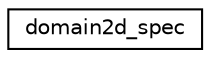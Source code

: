 digraph "Graphical Class Hierarchy"
{
 // INTERACTIVE_SVG=YES
 // LATEX_PDF_SIZE
  edge [fontname="Helvetica",fontsize="10",labelfontname="Helvetica",labelfontsize="10"];
  node [fontname="Helvetica",fontsize="10",shape=record];
  rankdir="LR";
  Node0 [label="domain2d_spec",height=0.2,width=0.4,color="black", fillcolor="white", style="filled",URL="$structmpp__domains__mod_1_1domain2d__spec.html",tooltip="Private type to specify multiple index limits and pe information for a 2D domain."];
}
